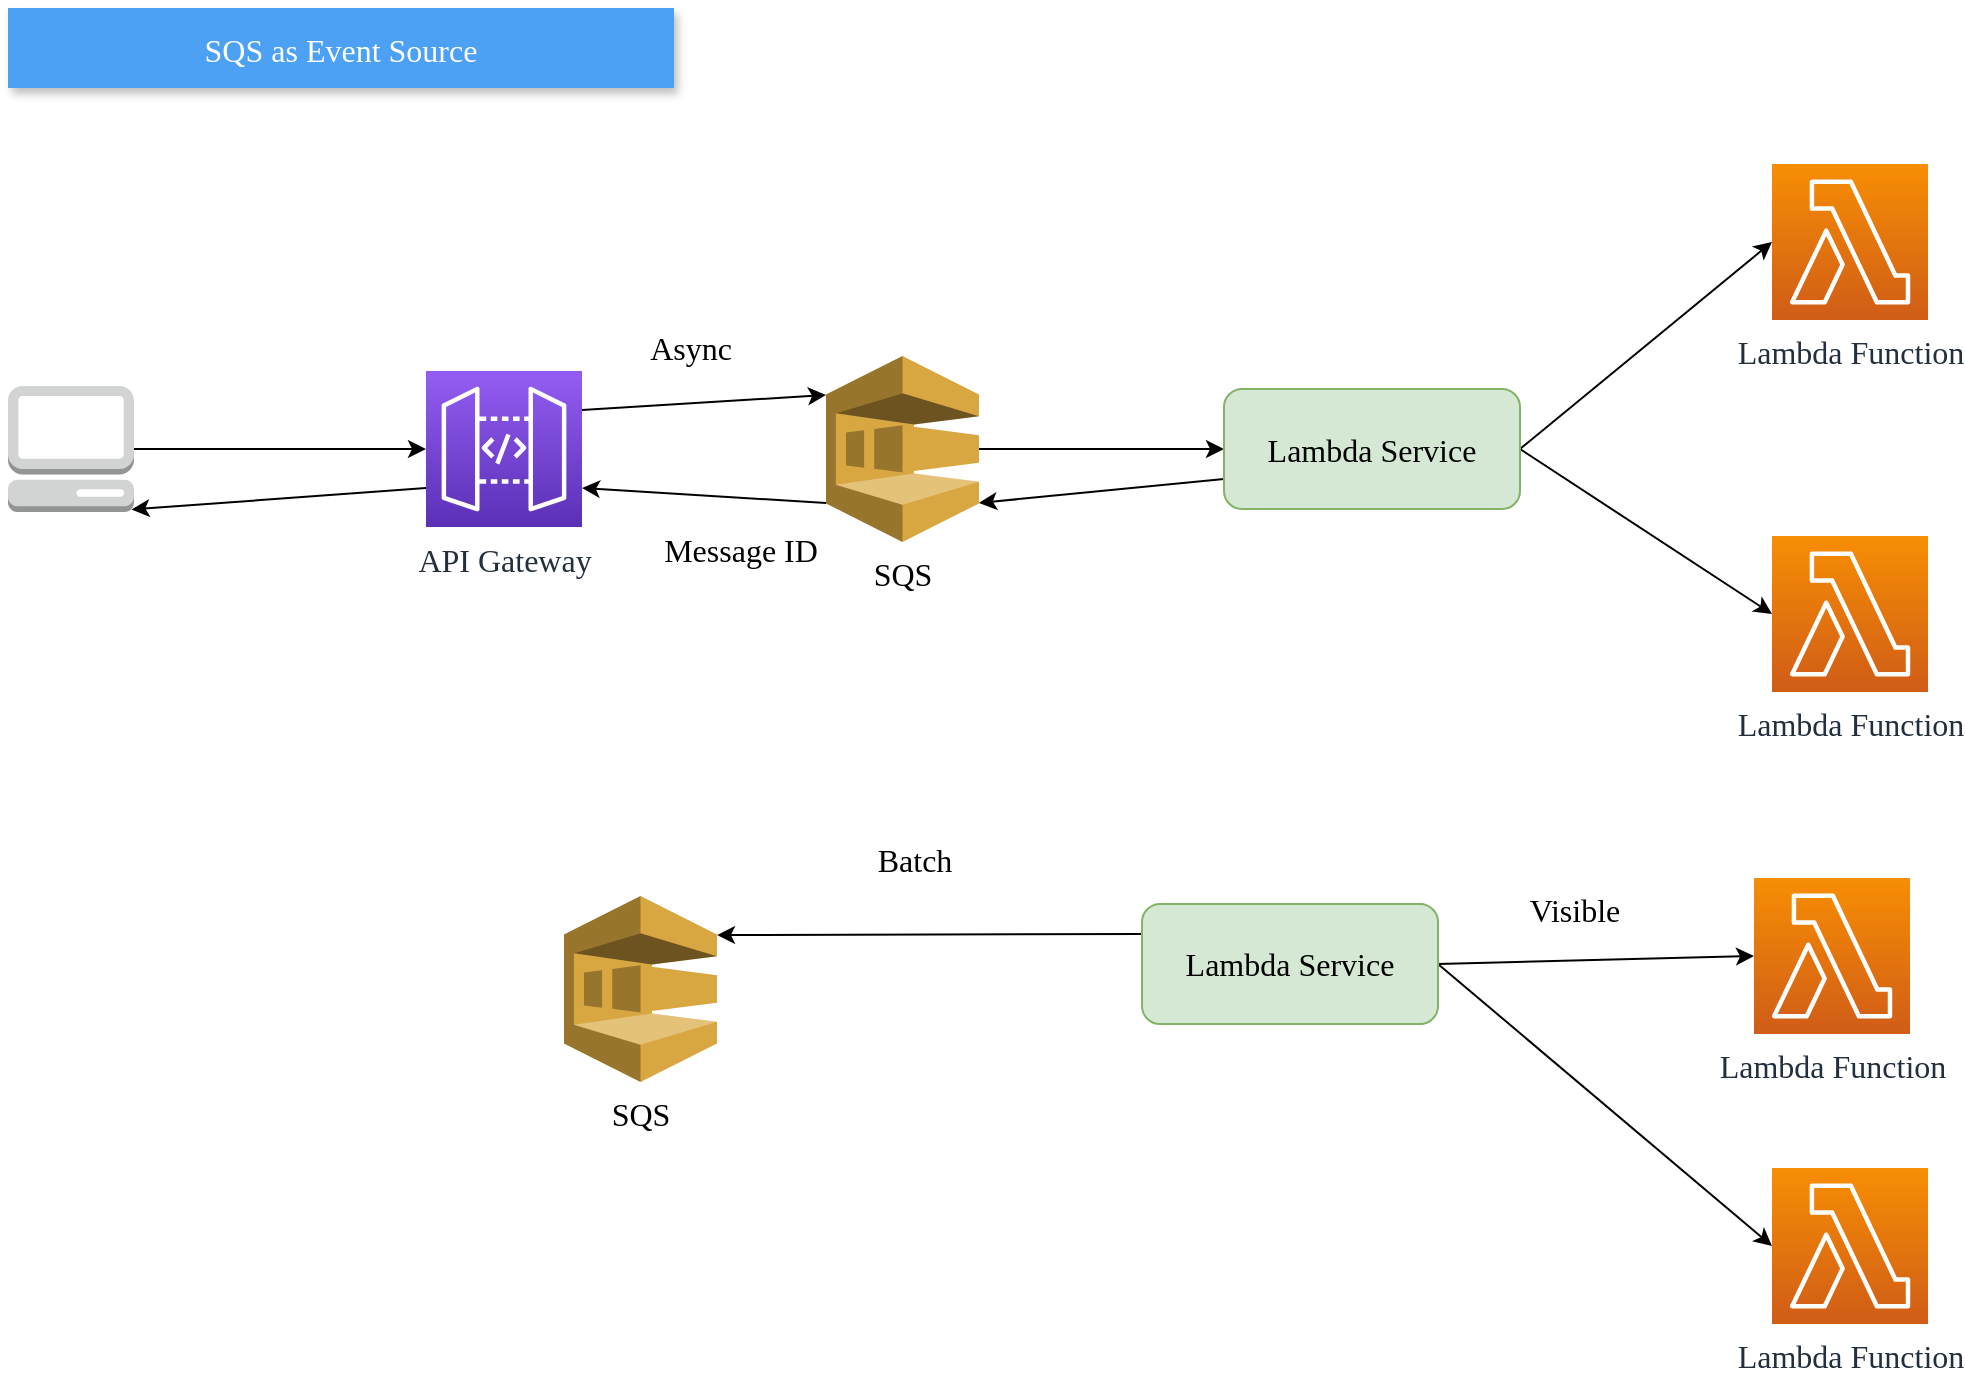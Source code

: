 <mxfile version="15.8.7" type="device"><diagram id="1LnpCjkmhJVTEDc5Jpfq" name="Page-1"><mxGraphModel dx="622" dy="-335" grid="0" gridSize="10" guides="1" tooltips="1" connect="1" arrows="1" fold="1" page="0" pageScale="1" pageWidth="850" pageHeight="1100" math="0" shadow="0"><root><mxCell id="0"/><mxCell id="1" parent="0"/><mxCell id="Qu3DDkIY4rVjhcApOQqx-1" value="SQS as Event Source" style="fillColor=#4DA1F5;strokeColor=none;shadow=1;gradientColor=none;fontSize=16;align=center;spacingLeft=0;fontColor=#ffffff;fontFamily=Comic Sans MS;spacing=1;" vertex="1" parent="1"><mxGeometry x="1012" y="1428" width="333" height="40" as="geometry"/></mxCell><mxCell id="Qu3DDkIY4rVjhcApOQqx-2" style="edgeStyle=none;rounded=0;orthogonalLoop=1;jettySize=auto;html=1;exitX=1;exitY=0.5;exitDx=0;exitDy=0;exitPerimeter=0;entryX=0;entryY=0.5;entryDx=0;entryDy=0;entryPerimeter=0;fontFamily=Comic Sans MS;fontSize=16;" edge="1" parent="1" source="Qu3DDkIY4rVjhcApOQqx-3" target="Qu3DDkIY4rVjhcApOQqx-19"><mxGeometry relative="1" as="geometry"><mxPoint x="1196" y="1648.5" as="targetPoint"/></mxGeometry></mxCell><mxCell id="Qu3DDkIY4rVjhcApOQqx-3" value="" style="outlineConnect=0;dashed=0;verticalLabelPosition=bottom;verticalAlign=top;align=center;html=1;shape=mxgraph.aws3.management_console;fillColor=#D2D3D3;gradientColor=none;fontFamily=Comic Sans MS;fontSize=16;" vertex="1" parent="1"><mxGeometry x="1012" y="1617" width="63" height="63" as="geometry"/></mxCell><mxCell id="Qu3DDkIY4rVjhcApOQqx-21" style="edgeStyle=orthogonalEdgeStyle;rounded=0;orthogonalLoop=1;jettySize=auto;html=1;exitX=1;exitY=0.5;exitDx=0;exitDy=0;exitPerimeter=0;entryX=0;entryY=0.5;entryDx=0;entryDy=0;" edge="1" parent="1" source="Qu3DDkIY4rVjhcApOQqx-18" target="Qu3DDkIY4rVjhcApOQqx-25"><mxGeometry relative="1" as="geometry"><mxPoint x="1615" y="1648.5" as="targetPoint"/></mxGeometry></mxCell><mxCell id="Qu3DDkIY4rVjhcApOQqx-28" style="edgeStyle=none;rounded=0;orthogonalLoop=1;jettySize=auto;html=1;exitX=0;exitY=0.79;exitDx=0;exitDy=0;exitPerimeter=0;entryX=1;entryY=0.75;entryDx=0;entryDy=0;entryPerimeter=0;fontFamily=Comic Sans MS;fontSize=16;" edge="1" parent="1" source="Qu3DDkIY4rVjhcApOQqx-18" target="Qu3DDkIY4rVjhcApOQqx-19"><mxGeometry relative="1" as="geometry"/></mxCell><mxCell id="Qu3DDkIY4rVjhcApOQqx-18" value="&lt;font style=&quot;font-size: 16px&quot; face=&quot;Comic Sans MS&quot;&gt;SQS&lt;/font&gt;" style="outlineConnect=0;dashed=0;verticalLabelPosition=bottom;verticalAlign=top;align=center;html=1;shape=mxgraph.aws3.sqs;fillColor=#D9A741;gradientColor=none;" vertex="1" parent="1"><mxGeometry x="1421" y="1602" width="76.5" height="93" as="geometry"/></mxCell><mxCell id="Qu3DDkIY4rVjhcApOQqx-20" style="rounded=0;orthogonalLoop=1;jettySize=auto;html=1;exitX=1;exitY=0.25;exitDx=0;exitDy=0;exitPerimeter=0;entryX=0;entryY=0.21;entryDx=0;entryDy=0;entryPerimeter=0;" edge="1" parent="1" source="Qu3DDkIY4rVjhcApOQqx-19" target="Qu3DDkIY4rVjhcApOQqx-18"><mxGeometry relative="1" as="geometry"/></mxCell><mxCell id="Qu3DDkIY4rVjhcApOQqx-31" style="edgeStyle=none;rounded=0;orthogonalLoop=1;jettySize=auto;html=1;exitX=0;exitY=0.75;exitDx=0;exitDy=0;exitPerimeter=0;entryX=0.98;entryY=0.98;entryDx=0;entryDy=0;entryPerimeter=0;fontFamily=Comic Sans MS;fontSize=16;" edge="1" parent="1" source="Qu3DDkIY4rVjhcApOQqx-19" target="Qu3DDkIY4rVjhcApOQqx-3"><mxGeometry relative="1" as="geometry"/></mxCell><mxCell id="Qu3DDkIY4rVjhcApOQqx-19" value="&lt;font style=&quot;font-size: 16px&quot; face=&quot;Comic Sans MS&quot;&gt;API Gateway&lt;/font&gt;" style="sketch=0;points=[[0,0,0],[0.25,0,0],[0.5,0,0],[0.75,0,0],[1,0,0],[0,1,0],[0.25,1,0],[0.5,1,0],[0.75,1,0],[1,1,0],[0,0.25,0],[0,0.5,0],[0,0.75,0],[1,0.25,0],[1,0.5,0],[1,0.75,0]];outlineConnect=0;fontColor=#232F3E;gradientColor=#945DF2;gradientDirection=north;fillColor=#5A30B5;strokeColor=#ffffff;dashed=0;verticalLabelPosition=bottom;verticalAlign=top;align=center;html=1;fontSize=12;fontStyle=0;aspect=fixed;shape=mxgraph.aws4.resourceIcon;resIcon=mxgraph.aws4.api_gateway;" vertex="1" parent="1"><mxGeometry x="1221" y="1609.5" width="78" height="78" as="geometry"/></mxCell><mxCell id="Qu3DDkIY4rVjhcApOQqx-23" value="&lt;span style=&quot;font-size: 16px&quot;&gt;Lambda Function&lt;/span&gt;" style="sketch=0;points=[[0,0,0],[0.25,0,0],[0.5,0,0],[0.75,0,0],[1,0,0],[0,1,0],[0.25,1,0],[0.5,1,0],[0.75,1,0],[1,1,0],[0,0.25,0],[0,0.5,0],[0,0.75,0],[1,0.25,0],[1,0.5,0],[1,0.75,0]];outlineConnect=0;fontColor=#232F3E;gradientColor=#F78E04;gradientDirection=north;fillColor=#D05C17;strokeColor=#ffffff;dashed=0;verticalLabelPosition=bottom;verticalAlign=top;align=center;html=1;fontSize=12;fontStyle=0;aspect=fixed;shape=mxgraph.aws4.resourceIcon;resIcon=mxgraph.aws4.lambda;fontFamily=Comic Sans MS;" vertex="1" parent="1"><mxGeometry x="1894" y="1506" width="78" height="78" as="geometry"/></mxCell><mxCell id="Qu3DDkIY4rVjhcApOQqx-24" value="&lt;span style=&quot;font-size: 16px&quot;&gt;Lambda Function&lt;/span&gt;" style="sketch=0;points=[[0,0,0],[0.25,0,0],[0.5,0,0],[0.75,0,0],[1,0,0],[0,1,0],[0.25,1,0],[0.5,1,0],[0.75,1,0],[1,1,0],[0,0.25,0],[0,0.5,0],[0,0.75,0],[1,0.25,0],[1,0.5,0],[1,0.75,0]];outlineConnect=0;fontColor=#232F3E;gradientColor=#F78E04;gradientDirection=north;fillColor=#D05C17;strokeColor=#ffffff;dashed=0;verticalLabelPosition=bottom;verticalAlign=top;align=center;html=1;fontSize=12;fontStyle=0;aspect=fixed;shape=mxgraph.aws4.resourceIcon;resIcon=mxgraph.aws4.lambda;fontFamily=Comic Sans MS;" vertex="1" parent="1"><mxGeometry x="1894" y="1692" width="78" height="78" as="geometry"/></mxCell><mxCell id="Qu3DDkIY4rVjhcApOQqx-26" style="rounded=0;orthogonalLoop=1;jettySize=auto;html=1;exitX=1;exitY=0.5;exitDx=0;exitDy=0;entryX=0;entryY=0.5;entryDx=0;entryDy=0;entryPerimeter=0;fontFamily=Comic Sans MS;fontSize=16;" edge="1" parent="1" source="Qu3DDkIY4rVjhcApOQqx-25" target="Qu3DDkIY4rVjhcApOQqx-23"><mxGeometry relative="1" as="geometry"/></mxCell><mxCell id="Qu3DDkIY4rVjhcApOQqx-27" style="rounded=0;orthogonalLoop=1;jettySize=auto;html=1;exitX=1;exitY=0.5;exitDx=0;exitDy=0;entryX=0;entryY=0.5;entryDx=0;entryDy=0;entryPerimeter=0;fontFamily=Comic Sans MS;fontSize=16;" edge="1" parent="1" source="Qu3DDkIY4rVjhcApOQqx-25" target="Qu3DDkIY4rVjhcApOQqx-24"><mxGeometry relative="1" as="geometry"/></mxCell><mxCell id="Qu3DDkIY4rVjhcApOQqx-32" style="edgeStyle=none;rounded=0;orthogonalLoop=1;jettySize=auto;html=1;exitX=0;exitY=0.75;exitDx=0;exitDy=0;entryX=1;entryY=0.79;entryDx=0;entryDy=0;entryPerimeter=0;fontFamily=Comic Sans MS;fontSize=16;" edge="1" parent="1" source="Qu3DDkIY4rVjhcApOQqx-25" target="Qu3DDkIY4rVjhcApOQqx-18"><mxGeometry relative="1" as="geometry"/></mxCell><mxCell id="Qu3DDkIY4rVjhcApOQqx-25" value="&lt;font style=&quot;font-size: 16px&quot; face=&quot;Comic Sans MS&quot;&gt;Lambda Service&lt;/font&gt;" style="rounded=1;whiteSpace=wrap;html=1;fillColor=#d5e8d4;strokeColor=#82b366;" vertex="1" parent="1"><mxGeometry x="1620" y="1618.5" width="148" height="60" as="geometry"/></mxCell><mxCell id="Qu3DDkIY4rVjhcApOQqx-29" value="Async" style="text;html=1;align=center;verticalAlign=middle;resizable=0;points=[];autosize=1;strokeColor=none;fillColor=none;fontSize=16;fontFamily=Comic Sans MS;" vertex="1" parent="1"><mxGeometry x="1326" y="1586.5" width="54" height="23" as="geometry"/></mxCell><mxCell id="Qu3DDkIY4rVjhcApOQqx-30" value="Message ID" style="text;html=1;align=center;verticalAlign=middle;resizable=0;points=[];autosize=1;strokeColor=none;fillColor=none;fontSize=16;fontFamily=Comic Sans MS;" vertex="1" parent="1"><mxGeometry x="1328" y="1687.5" width="99" height="23" as="geometry"/></mxCell><mxCell id="Qu3DDkIY4rVjhcApOQqx-35" style="edgeStyle=none;rounded=0;orthogonalLoop=1;jettySize=auto;html=1;exitX=0;exitY=0.25;exitDx=0;exitDy=0;entryX=1;entryY=0.21;entryDx=0;entryDy=0;entryPerimeter=0;fontFamily=Comic Sans MS;fontSize=16;" edge="1" parent="1" source="Qu3DDkIY4rVjhcApOQqx-33" target="Qu3DDkIY4rVjhcApOQqx-34"><mxGeometry relative="1" as="geometry"/></mxCell><mxCell id="Qu3DDkIY4rVjhcApOQqx-39" style="edgeStyle=none;rounded=0;orthogonalLoop=1;jettySize=auto;html=1;exitX=1;exitY=0.5;exitDx=0;exitDy=0;entryX=0;entryY=0.5;entryDx=0;entryDy=0;entryPerimeter=0;fontFamily=Comic Sans MS;fontSize=16;" edge="1" parent="1" source="Qu3DDkIY4rVjhcApOQqx-33" target="Qu3DDkIY4rVjhcApOQqx-37"><mxGeometry relative="1" as="geometry"/></mxCell><mxCell id="Qu3DDkIY4rVjhcApOQqx-40" style="edgeStyle=none;rounded=0;orthogonalLoop=1;jettySize=auto;html=1;exitX=1;exitY=0.5;exitDx=0;exitDy=0;entryX=0;entryY=0.5;entryDx=0;entryDy=0;entryPerimeter=0;fontFamily=Comic Sans MS;fontSize=16;" edge="1" parent="1" source="Qu3DDkIY4rVjhcApOQqx-33" target="Qu3DDkIY4rVjhcApOQqx-38"><mxGeometry relative="1" as="geometry"/></mxCell><mxCell id="Qu3DDkIY4rVjhcApOQqx-33" value="&lt;font style=&quot;font-size: 16px&quot; face=&quot;Comic Sans MS&quot;&gt;Lambda Service&lt;/font&gt;" style="rounded=1;whiteSpace=wrap;html=1;fillColor=#d5e8d4;strokeColor=#82b366;" vertex="1" parent="1"><mxGeometry x="1579" y="1876" width="148" height="60" as="geometry"/></mxCell><mxCell id="Qu3DDkIY4rVjhcApOQqx-34" value="&lt;font style=&quot;font-size: 16px&quot; face=&quot;Comic Sans MS&quot;&gt;SQS&lt;/font&gt;" style="outlineConnect=0;dashed=0;verticalLabelPosition=bottom;verticalAlign=top;align=center;html=1;shape=mxgraph.aws3.sqs;fillColor=#D9A741;gradientColor=none;" vertex="1" parent="1"><mxGeometry x="1290" y="1872" width="76.5" height="93" as="geometry"/></mxCell><mxCell id="Qu3DDkIY4rVjhcApOQqx-36" value="Batch" style="text;html=1;align=center;verticalAlign=middle;resizable=0;points=[];autosize=1;strokeColor=none;fillColor=none;fontSize=16;fontFamily=Comic Sans MS;" vertex="1" parent="1"><mxGeometry x="1438" y="1842" width="53" height="23" as="geometry"/></mxCell><mxCell id="Qu3DDkIY4rVjhcApOQqx-37" value="&lt;font style=&quot;font-size: 16px&quot;&gt;Lambda Function&lt;/font&gt;" style="sketch=0;points=[[0,0,0],[0.25,0,0],[0.5,0,0],[0.75,0,0],[1,0,0],[0,1,0],[0.25,1,0],[0.5,1,0],[0.75,1,0],[1,1,0],[0,0.25,0],[0,0.5,0],[0,0.75,0],[1,0.25,0],[1,0.5,0],[1,0.75,0]];outlineConnect=0;fontColor=#232F3E;gradientColor=#F78E04;gradientDirection=north;fillColor=#D05C17;strokeColor=#ffffff;dashed=0;verticalLabelPosition=bottom;verticalAlign=top;align=center;html=1;fontSize=12;fontStyle=0;aspect=fixed;shape=mxgraph.aws4.resourceIcon;resIcon=mxgraph.aws4.lambda;fontFamily=Comic Sans MS;" vertex="1" parent="1"><mxGeometry x="1885" y="1863" width="78" height="78" as="geometry"/></mxCell><mxCell id="Qu3DDkIY4rVjhcApOQqx-38" value="&lt;span style=&quot;font-size: 16px&quot;&gt;Lambda Function&lt;/span&gt;" style="sketch=0;points=[[0,0,0],[0.25,0,0],[0.5,0,0],[0.75,0,0],[1,0,0],[0,1,0],[0.25,1,0],[0.5,1,0],[0.75,1,0],[1,1,0],[0,0.25,0],[0,0.5,0],[0,0.75,0],[1,0.25,0],[1,0.5,0],[1,0.75,0]];outlineConnect=0;fontColor=#232F3E;gradientColor=#F78E04;gradientDirection=north;fillColor=#D05C17;strokeColor=#ffffff;dashed=0;verticalLabelPosition=bottom;verticalAlign=top;align=center;html=1;fontSize=12;fontStyle=0;aspect=fixed;shape=mxgraph.aws4.resourceIcon;resIcon=mxgraph.aws4.lambda;fontFamily=Comic Sans MS;" vertex="1" parent="1"><mxGeometry x="1894" y="2008" width="78" height="78" as="geometry"/></mxCell><mxCell id="Qu3DDkIY4rVjhcApOQqx-41" value="Visible" style="text;html=1;align=center;verticalAlign=middle;resizable=0;points=[];autosize=1;strokeColor=none;fillColor=none;fontSize=16;fontFamily=Comic Sans MS;" vertex="1" parent="1"><mxGeometry x="1765" y="1867" width="60" height="23" as="geometry"/></mxCell></root></mxGraphModel></diagram></mxfile>